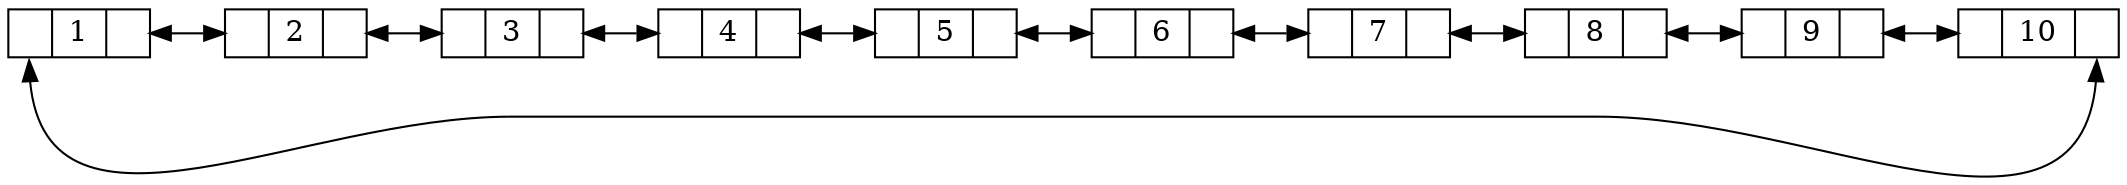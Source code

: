 digraph G {
  rankdir=LR;
  node [shape = record, height = .1]
node0 [label = "{<f1>|1|<f2>}"];
node1 [label = "{<f1>|2|<f2>}"];
node2 [label = "{<f1>|3|<f2>}"];
node3 [label = "{<f1>|4|<f2>}"];
node4 [label = "{<f1>|5|<f2>}"];
node5 [label = "{<f1>|6|<f2>}"];
node6 [label = "{<f1>|7|<f2>}"];
node7 [label = "{<f1>|8|<f2>}"];
node8 [label = "{<f1>|9|<f2>}"];
node9 [label = "{<f1>|10|<f2>}"];
node0:f2  -> node1:f1[dir=both];
node1:f2  -> node2:f1[dir=both];
node2:f2  -> node3:f1[dir=both];
node3:f2  -> node4:f1[dir=both];
node4:f2  -> node5:f1[dir=both];
node5:f2  -> node6:f1[dir=both];
node6:f2  -> node7:f1[dir=both];
node7:f2  -> node8:f1[dir=both];
node8:f2  -> node9:f1[dir=both];
node0:f1 -> node9:f2 [dir=both constraint=false];
}